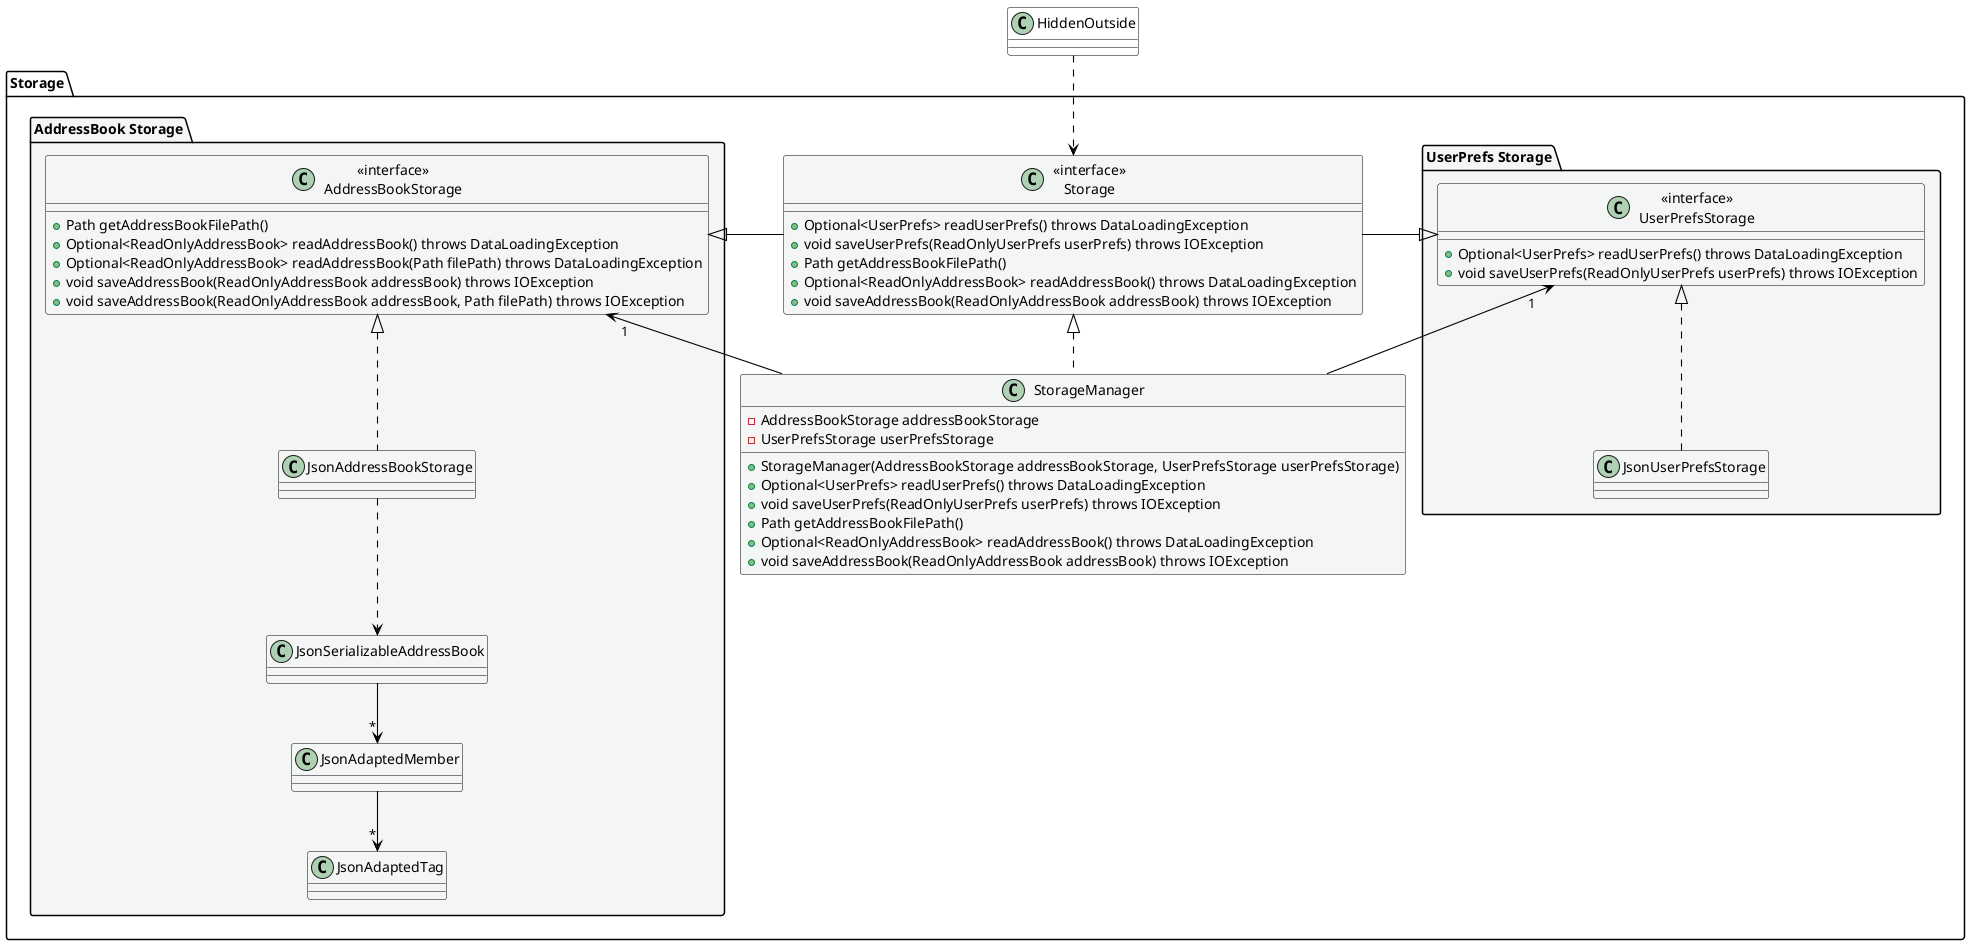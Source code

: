 @startuml
skinparam arrowThickness 1.1
skinparam arrowColor #336699
skinparam classBackgroundColor #F4F6F6
skinparam classBorderColor #000000
skinparam classArrowColor #000000

package Storage as StoragePackage {

    package "UserPrefs Storage" #F4F6F6 {
        Class "<<interface>>\nUserPrefsStorage" as UserPrefsStorage {
            + Optional<UserPrefs> readUserPrefs() throws DataLoadingException
            + void saveUserPrefs(ReadOnlyUserPrefs userPrefs) throws IOException
        }
        Class JsonUserPrefsStorage
    }

    Class "<<interface>>\nStorage" as Storage {
        + Optional<UserPrefs> readUserPrefs() throws DataLoadingException
        + void saveUserPrefs(ReadOnlyUserPrefs userPrefs) throws IOException
        + Path getAddressBookFilePath()
        + Optional<ReadOnlyAddressBook> readAddressBook() throws DataLoadingException
        + void saveAddressBook(ReadOnlyAddressBook addressBook) throws IOException
    }

    Class StorageManager {
        - AddressBookStorage addressBookStorage
        - UserPrefsStorage userPrefsStorage
        + StorageManager(AddressBookStorage addressBookStorage, UserPrefsStorage userPrefsStorage)
        + Optional<UserPrefs> readUserPrefs() throws DataLoadingException
        + void saveUserPrefs(ReadOnlyUserPrefs userPrefs) throws IOException
        + Path getAddressBookFilePath()
        + Optional<ReadOnlyAddressBook> readAddressBook() throws DataLoadingException
        + void saveAddressBook(ReadOnlyAddressBook addressBook) throws IOException
    }

    package "AddressBook Storage" #F4F6F6 {
        Class "<<interface>>\nAddressBookStorage" as AddressBookStorage {
            + Path getAddressBookFilePath()
            + Optional<ReadOnlyAddressBook> readAddressBook() throws DataLoadingException
            + Optional<ReadOnlyAddressBook> readAddressBook(Path filePath) throws DataLoadingException
            + void saveAddressBook(ReadOnlyAddressBook addressBook) throws IOException
            + void saveAddressBook(ReadOnlyAddressBook addressBook, Path filePath) throws IOException
        }
        Class JsonAddressBookStorage
        Class JsonSerializableAddressBook
        Class JsonAdaptedMember
        Class JsonAdaptedTag
    }
}

Class HiddenOutside #FFFFFF
HiddenOutside ..> Storage

StorageManager .up.|> Storage
StorageManager -up-> "1" UserPrefsStorage
StorageManager -up-> "1" AddressBookStorage

Storage -left-|> UserPrefsStorage
Storage -right-|> AddressBookStorage

JsonUserPrefsStorage .up.|> UserPrefsStorage
JsonAddressBookStorage .up.|> AddressBookStorage
JsonAddressBookStorage ..> JsonSerializableAddressBook
JsonSerializableAddressBook --> "*" JsonAdaptedMember
JsonAdaptedMember --> "*" JsonAdaptedTag

@enduml

